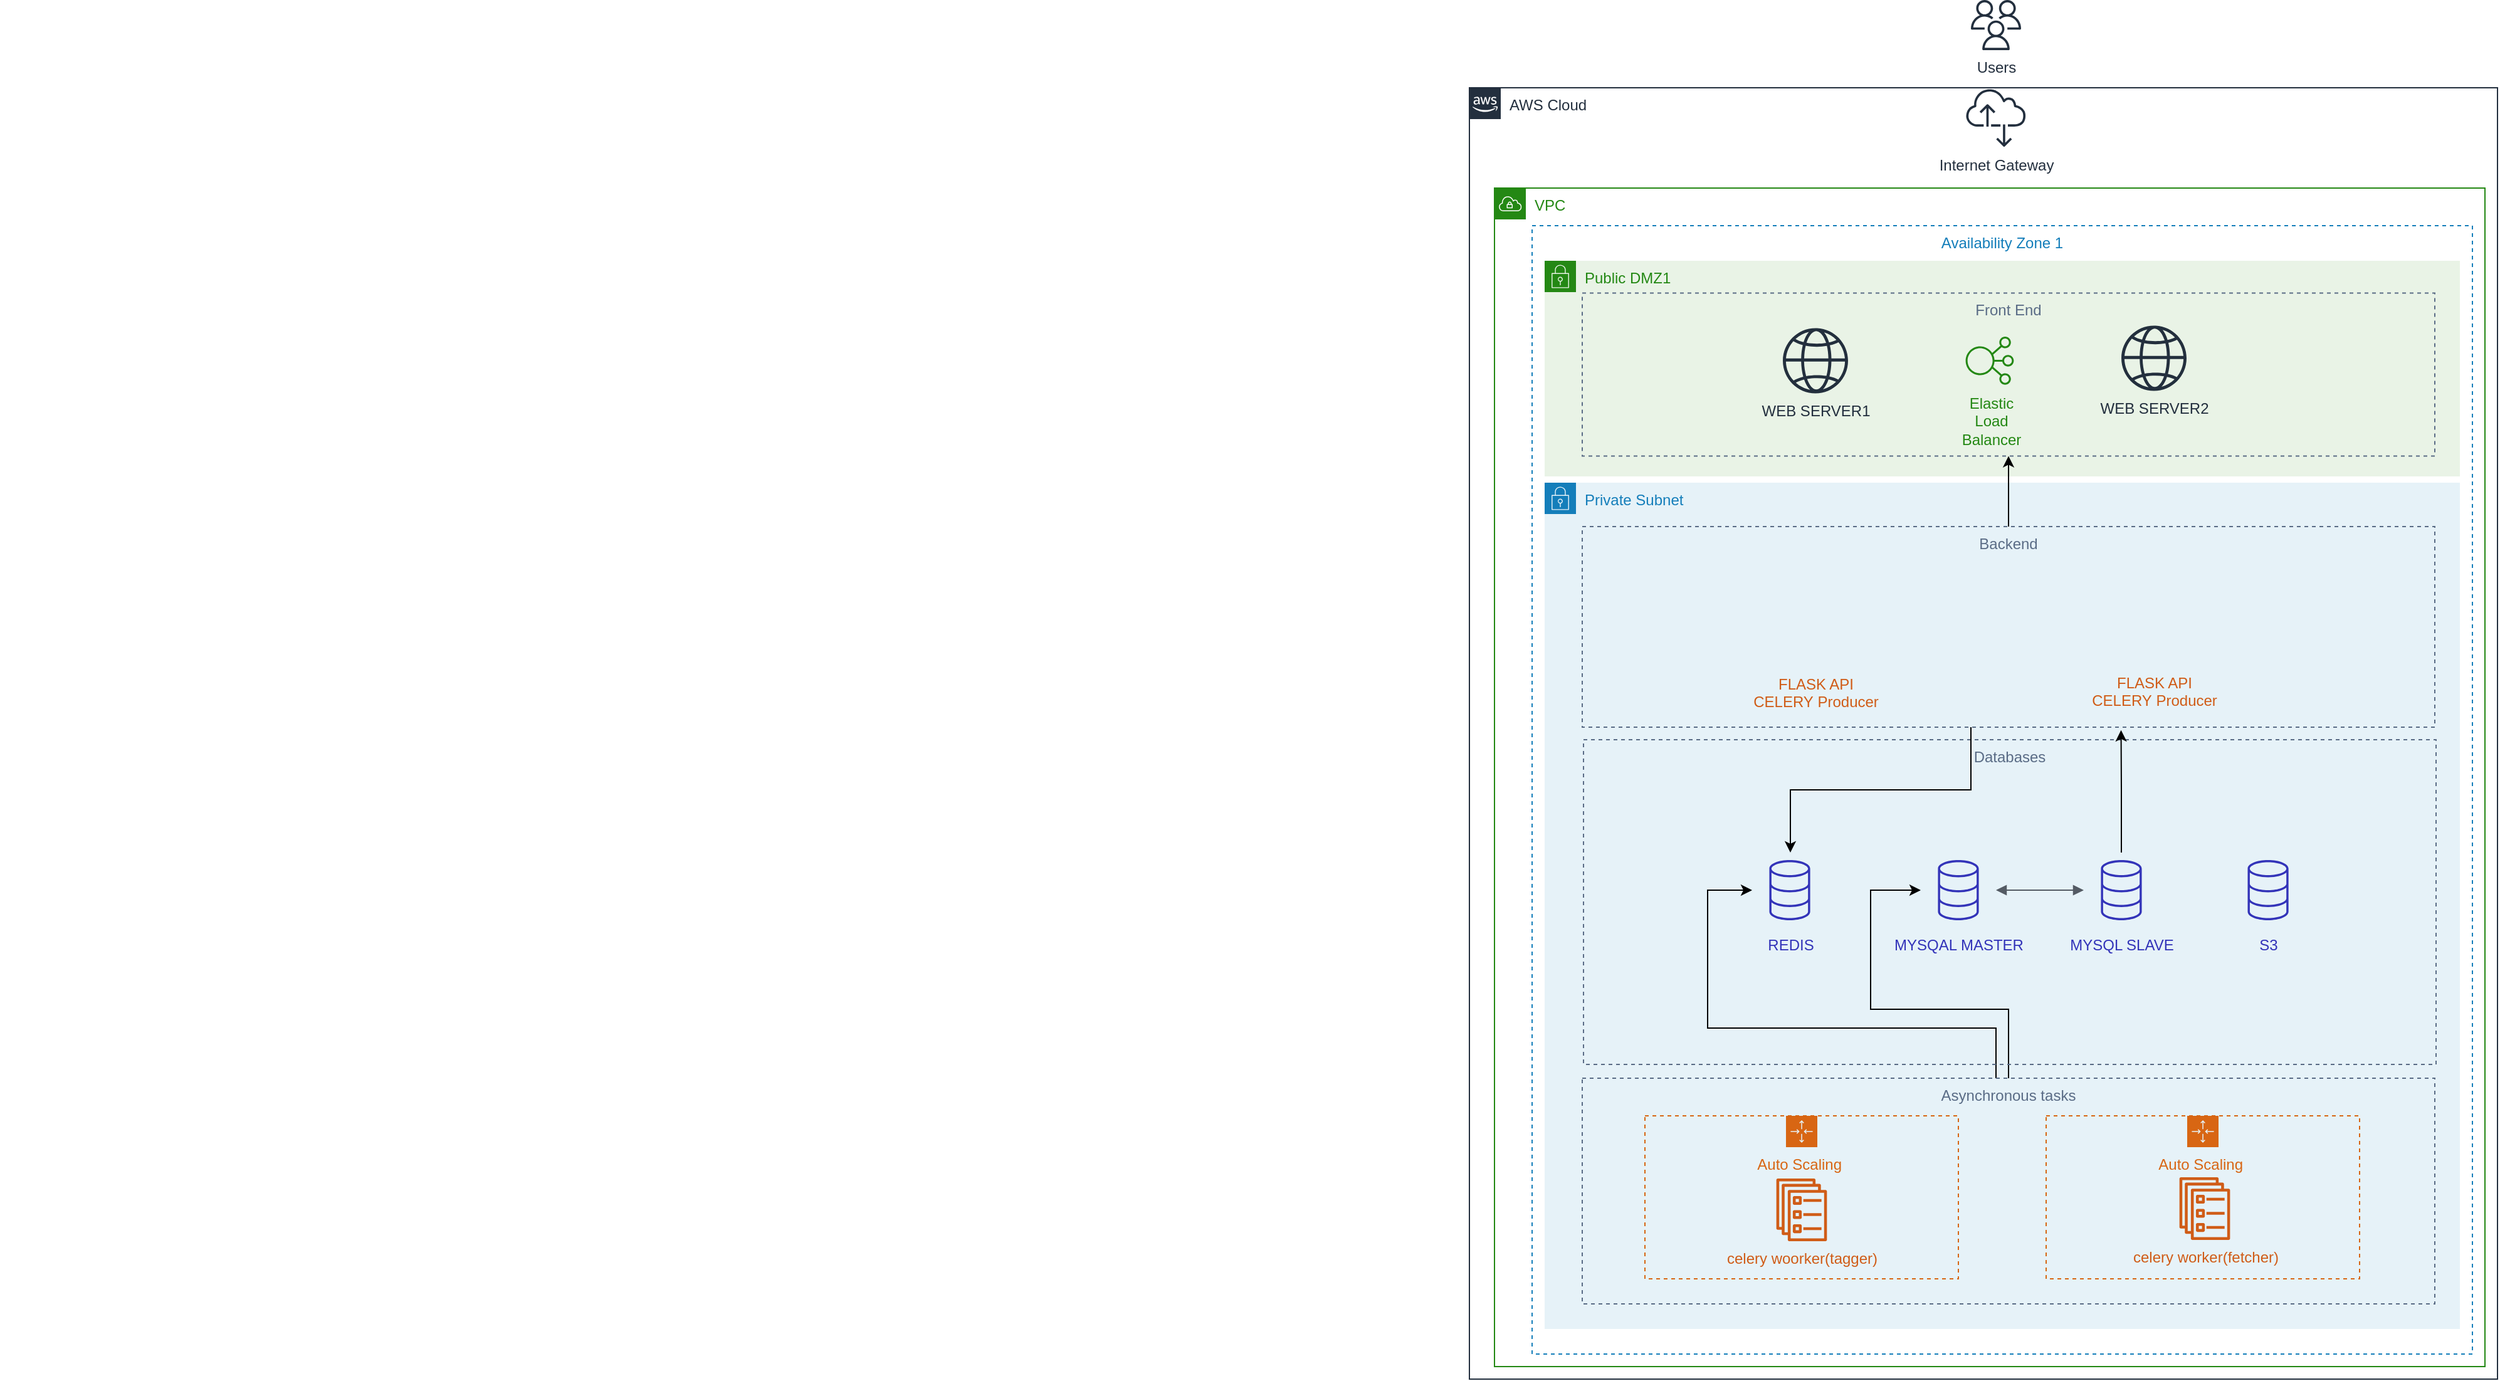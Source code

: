 <mxfile version="27.1.4">
  <diagram id="jrXY4hO8n29qiqvIHeQG" name="Page-1">
    <mxGraphModel dx="4594" dy="2395" grid="1" gridSize="10" guides="1" tooltips="1" connect="1" arrows="1" fold="1" page="0" pageScale="1" pageWidth="827" pageHeight="1169" math="0" shadow="0">
      <root>
        <mxCell id="0" />
        <mxCell id="1" parent="0" />
        <mxCell id="5G6M97Ru5O6IGqaMy1Rf-22" value="AWS Cloud" style="points=[[0,0],[0.25,0],[0.5,0],[0.75,0],[1,0],[1,0.25],[1,0.5],[1,0.75],[1,1],[0.75,1],[0.5,1],[0.25,1],[0,1],[0,0.75],[0,0.5],[0,0.25]];outlineConnect=0;gradientColor=none;html=1;whiteSpace=wrap;fontSize=12;fontStyle=0;shape=mxgraph.aws4.group;grIcon=mxgraph.aws4.group_aws_cloud_alt;strokeColor=#232F3E;verticalAlign=top;align=left;spacingLeft=30;fontColor=#232F3E;dashed=0;fillColor=none;" parent="1" vertex="1">
          <mxGeometry x="-1020" y="-800" width="820" height="1030" as="geometry" />
        </mxCell>
        <mxCell id="5G6M97Ru5O6IGqaMy1Rf-23" value="VPC" style="points=[[0,0],[0.25,0],[0.5,0],[0.75,0],[1,0],[1,0.25],[1,0.5],[1,0.75],[1,1],[0.75,1],[0.5,1],[0.25,1],[0,1],[0,0.75],[0,0.5],[0,0.25]];outlineConnect=0;gradientColor=none;html=1;whiteSpace=wrap;fontSize=12;fontStyle=0;shape=mxgraph.aws4.group;grIcon=mxgraph.aws4.group_vpc;strokeColor=#248814;fillColor=none;verticalAlign=top;align=left;spacingLeft=30;dashed=0;fontColor=#248814;" parent="1" vertex="1">
          <mxGeometry x="-1000" y="-720" width="790" height="940" as="geometry" />
        </mxCell>
        <mxCell id="5G6M97Ru5O6IGqaMy1Rf-31" value="Availability Zone 1" style="strokeColor=#147EBA;dashed=1;verticalAlign=top;fontStyle=0;fontColor=#147EBA;" parent="1" vertex="1">
          <mxGeometry x="-970" y="-690" width="750" height="900" as="geometry" />
        </mxCell>
        <mxCell id="5G6M97Ru5O6IGqaMy1Rf-24" value="Public DMZ1" style="points=[[0,0],[0.25,0],[0.5,0],[0.75,0],[1,0],[1,0.25],[1,0.5],[1,0.75],[1,1],[0.75,1],[0.5,1],[0.25,1],[0,1],[0,0.75],[0,0.5],[0,0.25]];outlineConnect=0;gradientColor=none;html=1;whiteSpace=wrap;fontSize=12;fontStyle=0;shape=mxgraph.aws4.group;grIcon=mxgraph.aws4.group_security_group;grStroke=0;strokeColor=#248814;fillColor=#E9F3E6;verticalAlign=top;align=left;spacingLeft=30;fontColor=#248814;dashed=0;" parent="1" vertex="1">
          <mxGeometry x="-960" y="-662" width="730" height="172" as="geometry" />
        </mxCell>
        <mxCell id="5G6M97Ru5O6IGqaMy1Rf-26" value="Private Subnet&amp;nbsp;" style="points=[[0,0],[0.25,0],[0.5,0],[0.75,0],[1,0],[1,0.25],[1,0.5],[1,0.75],[1,1],[0.75,1],[0.5,1],[0.25,1],[0,1],[0,0.75],[0,0.5],[0,0.25]];outlineConnect=0;gradientColor=none;html=1;whiteSpace=wrap;fontSize=12;fontStyle=0;shape=mxgraph.aws4.group;grIcon=mxgraph.aws4.group_security_group;grStroke=0;strokeColor=#147EBA;fillColor=#E6F2F8;verticalAlign=top;align=left;spacingLeft=30;fontColor=#147EBA;dashed=0;" parent="1" vertex="1">
          <mxGeometry x="-960" y="-485" width="730" height="675" as="geometry" />
        </mxCell>
        <mxCell id="5G6M97Ru5O6IGqaMy1Rf-28" value="Auto Scaling&amp;nbsp;" style="points=[[0,0],[0.25,0],[0.5,0],[0.75,0],[1,0],[1,0.25],[1,0.5],[1,0.75],[1,1],[0.75,1],[0.5,1],[0.25,1],[0,1],[0,0.75],[0,0.5],[0,0.25]];outlineConnect=0;gradientColor=none;html=1;whiteSpace=wrap;fontSize=12;fontStyle=0;shape=mxgraph.aws4.groupCenter;grIcon=mxgraph.aws4.group_auto_scaling_group;grStroke=1;strokeColor=#D86613;fillColor=none;verticalAlign=top;align=center;fontColor=#D86613;dashed=1;spacingTop=25;" parent="1" vertex="1">
          <mxGeometry x="-880" y="20" width="250" height="130" as="geometry" />
        </mxCell>
        <mxCell id="5G6M97Ru5O6IGqaMy1Rf-30" value="Elastic&lt;br&gt;Load&lt;br&gt;Balancer" style="outlineConnect=0;strokeColor=#248814;dashed=0;verticalLabelPosition=bottom;verticalAlign=middle;align=center;html=1;fontSize=12;fontStyle=0;aspect=fixed;shape=mxgraph.aws4.resourceIcon;resIcon=mxgraph.aws4.elastic_load_balancing;fillColor=none;spacingLeft=2;fontColor=#248814;textDirection=ltr;" parent="1" vertex="1">
          <mxGeometry x="-629" y="-606.29" width="48" height="48" as="geometry" />
        </mxCell>
        <mxCell id="5G6M97Ru5O6IGqaMy1Rf-34" value="celery worker(fetcher)" style="outlineConnect=0;gradientColor=none;fillColor=#D05C17;strokeColor=none;dashed=0;verticalLabelPosition=bottom;verticalAlign=top;align=center;html=1;fontSize=12;fontStyle=0;aspect=fixed;pointerEvents=1;shape=mxgraph.aws4.ecs_service;fontColor=#D05C17;" parent="1" vertex="1">
          <mxGeometry x="-454" y="69" width="41.03" height="50" as="geometry" />
        </mxCell>
        <mxCell id="5G6M97Ru5O6IGqaMy1Rf-35" value="celery woorker(tagger)" style="outlineConnect=0;gradientColor=none;fillColor=#D05C17;strokeColor=none;dashed=0;verticalLabelPosition=bottom;verticalAlign=top;align=center;html=1;fontSize=12;fontStyle=0;aspect=fixed;pointerEvents=1;shape=mxgraph.aws4.ecs_service;fontColor=#D05C17;" parent="1" vertex="1">
          <mxGeometry x="-775.52" y="70" width="41.03" height="50" as="geometry" />
        </mxCell>
        <mxCell id="5G6M97Ru5O6IGqaMy1Rf-36" value="Internet Gateway" style="outlineConnect=0;fontColor=#232F3E;gradientColor=none;fillColor=#232F3E;strokeColor=none;dashed=0;verticalLabelPosition=bottom;verticalAlign=top;align=center;html=1;fontSize=12;fontStyle=0;aspect=fixed;pointerEvents=1;shape=mxgraph.aws4.internet_alt2;" parent="1" vertex="1">
          <mxGeometry x="-624" y="-800" width="48" height="48" as="geometry" />
        </mxCell>
        <mxCell id="5G6M97Ru5O6IGqaMy1Rf-37" value="Users" style="outlineConnect=0;fontColor=#232F3E;gradientColor=none;fillColor=#232F3E;strokeColor=none;dashed=0;verticalLabelPosition=bottom;verticalAlign=top;align=center;html=1;fontSize=12;fontStyle=0;aspect=fixed;pointerEvents=1;shape=mxgraph.aws4.users;" parent="1" vertex="1">
          <mxGeometry x="-620" y="-870" width="40" height="40" as="geometry" />
        </mxCell>
        <mxCell id="5G6M97Ru5O6IGqaMy1Rf-52" value="MYSQAL MASTER" style="outlineConnect=0;gradientColor=none;dashed=0;verticalLabelPosition=bottom;verticalAlign=top;align=center;html=1;fontSize=12;fontStyle=0;aspect=fixed;shape=mxgraph.aws4.resourceIcon;resIcon=mxgraph.aws4.database;fillColor=none;strokeColor=#3334B9;fontColor=#3334B9;" parent="1" vertex="1">
          <mxGeometry x="-660" y="-190" width="60" height="60" as="geometry" />
        </mxCell>
        <mxCell id="5G6M97Ru5O6IGqaMy1Rf-55" value="MYSQL SLAVE" style="outlineConnect=0;gradientColor=none;dashed=0;verticalLabelPosition=bottom;verticalAlign=top;align=center;html=1;fontSize=12;fontStyle=0;aspect=fixed;shape=mxgraph.aws4.resourceIcon;resIcon=mxgraph.aws4.database;fillColor=none;strokeColor=#3334B9;fontColor=#3334B9;" parent="1" vertex="1">
          <mxGeometry x="-530" y="-190" width="60" height="60" as="geometry" />
        </mxCell>
        <mxCell id="K6sfdhCdQLbEuAQpwcir-16" style="edgeStyle=orthogonalEdgeStyle;rounded=0;orthogonalLoop=1;jettySize=auto;html=1;" edge="1" parent="1" source="5G6M97Ru5O6IGqaMy1Rf-33" target="5G6M97Ru5O6IGqaMy1Rf-52">
          <mxGeometry relative="1" as="geometry">
            <Array as="points">
              <mxPoint x="-590" y="-65" />
              <mxPoint x="-700" y="-65" />
              <mxPoint x="-700" y="-160" />
            </Array>
          </mxGeometry>
        </mxCell>
        <mxCell id="K6sfdhCdQLbEuAQpwcir-21" style="edgeStyle=orthogonalEdgeStyle;rounded=0;orthogonalLoop=1;jettySize=auto;html=1;" edge="1" parent="1" source="5G6M97Ru5O6IGqaMy1Rf-33" target="K6sfdhCdQLbEuAQpwcir-1">
          <mxGeometry relative="1" as="geometry">
            <Array as="points">
              <mxPoint x="-600" y="-50" />
              <mxPoint x="-830" y="-50" />
              <mxPoint x="-830" y="-160" />
            </Array>
          </mxGeometry>
        </mxCell>
        <mxCell id="5G6M97Ru5O6IGqaMy1Rf-33" value="Asynchronous tasks" style="fillColor=none;strokeColor=#5A6C86;dashed=1;verticalAlign=top;fontStyle=0;fontColor=#5A6C86;" parent="1" vertex="1">
          <mxGeometry x="-930" y="-10" width="680" height="180" as="geometry" />
        </mxCell>
        <mxCell id="5G6M97Ru5O6IGqaMy1Rf-29" value="Auto Scaling&amp;nbsp;" style="points=[[0,0],[0.25,0],[0.5,0],[0.75,0],[1,0],[1,0.25],[1,0.5],[1,0.75],[1,1],[0.75,1],[0.5,1],[0.25,1],[0,1],[0,0.75],[0,0.5],[0,0.25]];outlineConnect=0;gradientColor=none;html=1;whiteSpace=wrap;fontSize=12;fontStyle=0;shape=mxgraph.aws4.groupCenter;grIcon=mxgraph.aws4.group_auto_scaling_group;grStroke=1;strokeColor=#D86613;fillColor=none;verticalAlign=top;align=center;fontColor=#D86613;dashed=1;spacingTop=25;" parent="1" vertex="1">
          <mxGeometry x="-560" y="20" width="250" height="130" as="geometry" />
        </mxCell>
        <mxCell id="5G6M97Ru5O6IGqaMy1Rf-42" value="Databases" style="fillColor=none;strokeColor=#5A6C86;dashed=1;verticalAlign=top;fontStyle=0;fontColor=#5A6C86;" parent="1" vertex="1">
          <mxGeometry x="-929" y="-280" width="680" height="259" as="geometry" />
        </mxCell>
        <mxCell id="K6sfdhCdQLbEuAQpwcir-1" value="REDIS" style="outlineConnect=0;gradientColor=none;dashed=0;verticalLabelPosition=bottom;verticalAlign=top;align=center;html=1;fontSize=12;fontStyle=0;aspect=fixed;shape=mxgraph.aws4.resourceIcon;resIcon=mxgraph.aws4.database;fillColor=none;strokeColor=#3334B9;fontColor=#3334B9;" vertex="1" parent="1">
          <mxGeometry x="-794.49" y="-190" width="60" height="60" as="geometry" />
        </mxCell>
        <mxCell id="K6sfdhCdQLbEuAQpwcir-2" value="WEB SERVER2" style="sketch=0;outlineConnect=0;fontColor=#232F3E;gradientColor=none;fillColor=#232F3D;strokeColor=none;dashed=0;verticalLabelPosition=bottom;verticalAlign=top;align=center;html=1;fontSize=12;fontStyle=0;aspect=fixed;pointerEvents=1;shape=mxgraph.aws4.globe;" vertex="1" parent="1">
          <mxGeometry x="-500" y="-610.29" width="52" height="52" as="geometry" />
        </mxCell>
        <mxCell id="K6sfdhCdQLbEuAQpwcir-3" value="S3" style="outlineConnect=0;gradientColor=none;dashed=0;verticalLabelPosition=bottom;verticalAlign=top;align=center;html=1;fontSize=12;fontStyle=0;aspect=fixed;shape=mxgraph.aws4.resourceIcon;resIcon=mxgraph.aws4.database;fillColor=none;strokeColor=#3334B9;fontColor=#3334B9;" vertex="1" parent="1">
          <mxGeometry x="-412.97" y="-190" width="60" height="60" as="geometry" />
        </mxCell>
        <mxCell id="K6sfdhCdQLbEuAQpwcir-4" value="" style="shape=image;html=1;verticalAlign=top;verticalLabelPosition=bottom;labelBackgroundColor=#ffffff;imageAspect=0;aspect=fixed;image=https://cdn0.iconfinder.com/data/icons/social-media-2104/24/social_media_social_media_logo_docker-128.png;dashed=0;pointerEvents=1;align=center;fontFamily=Helvetica;fontSize=12;fontColor=#D05C17;fontStyle=0;fillColor=#D05C17;gradientColor=none;" vertex="1" parent="1">
          <mxGeometry x="-2191.03" y="20" width="80" height="80" as="geometry" />
        </mxCell>
        <mxCell id="K6sfdhCdQLbEuAQpwcir-19" style="edgeStyle=orthogonalEdgeStyle;rounded=0;orthogonalLoop=1;jettySize=auto;html=1;" edge="1" parent="1" source="K6sfdhCdQLbEuAQpwcir-7" target="K6sfdhCdQLbEuAQpwcir-1">
          <mxGeometry relative="1" as="geometry">
            <Array as="points">
              <mxPoint x="-620" y="-240" />
              <mxPoint x="-764" y="-240" />
            </Array>
          </mxGeometry>
        </mxCell>
        <mxCell id="K6sfdhCdQLbEuAQpwcir-24" value="" style="edgeStyle=orthogonalEdgeStyle;rounded=0;orthogonalLoop=1;jettySize=auto;html=1;" edge="1" parent="1" source="K6sfdhCdQLbEuAQpwcir-7" target="K6sfdhCdQLbEuAQpwcir-8">
          <mxGeometry relative="1" as="geometry" />
        </mxCell>
        <mxCell id="K6sfdhCdQLbEuAQpwcir-7" value="Backend" style="fillColor=none;strokeColor=#5A6C86;dashed=1;verticalAlign=top;fontStyle=0;fontColor=#5A6C86;" vertex="1" parent="1">
          <mxGeometry x="-930" y="-450" width="680" height="160" as="geometry" />
        </mxCell>
        <mxCell id="K6sfdhCdQLbEuAQpwcir-8" value="Front End" style="fillColor=none;strokeColor=#5A6C86;dashed=1;verticalAlign=top;fontStyle=0;fontColor=#5A6C86;" vertex="1" parent="1">
          <mxGeometry x="-930" y="-636.29" width="680" height="130" as="geometry" />
        </mxCell>
        <mxCell id="K6sfdhCdQLbEuAQpwcir-9" value="" style="shape=image;html=1;verticalAlign=top;verticalLabelPosition=bottom;labelBackgroundColor=#ffffff;imageAspect=0;aspect=fixed;image=https://cdn0.iconfinder.com/data/icons/social-media-2104/24/social_media_social_media_logo_docker-128.png;dashed=0;pointerEvents=1;align=center;fontFamily=Helvetica;fontSize=12;fontColor=#D05C17;fontStyle=0;fillColor=#D05C17;gradientColor=none;" vertex="1" parent="1">
          <mxGeometry x="-2081.03" y="10" width="80" height="80" as="geometry" />
        </mxCell>
        <mxCell id="K6sfdhCdQLbEuAQpwcir-10" value="FLASK API&lt;div&gt;CELERY&amp;nbsp;Producer&lt;/div&gt;" style="shape=image;html=1;verticalAlign=top;verticalLabelPosition=bottom;labelBackgroundColor=none;imageAspect=0;aspect=fixed;image=https://cdn0.iconfinder.com/data/icons/social-media-2104/24/social_media_social_media_logo_docker-128.png;dashed=0;pointerEvents=1;align=center;fontFamily=Helvetica;fontSize=12;fontColor=#D05C17;fontStyle=0;fillColor=#D05C17;gradientColor=none;" vertex="1" parent="1">
          <mxGeometry x="-784" y="-418" width="80" height="80" as="geometry" />
        </mxCell>
        <mxCell id="K6sfdhCdQLbEuAQpwcir-11" value="WEB SERVER1" style="sketch=0;outlineConnect=0;fontColor=#232F3E;gradientColor=none;fillColor=#232F3D;strokeColor=none;dashed=0;verticalLabelPosition=bottom;verticalAlign=top;align=center;html=1;fontSize=12;fontStyle=0;aspect=fixed;pointerEvents=1;shape=mxgraph.aws4.globe;" vertex="1" parent="1">
          <mxGeometry x="-770" y="-608.29" width="52" height="52" as="geometry" />
        </mxCell>
        <mxCell id="K6sfdhCdQLbEuAQpwcir-12" value="FLASK API&lt;div&gt;CELERY&amp;nbsp;Producer&lt;/div&gt;" style="shape=image;html=1;verticalAlign=top;verticalLabelPosition=bottom;labelBackgroundColor=none;imageAspect=0;aspect=fixed;image=https://cdn0.iconfinder.com/data/icons/social-media-2104/24/social_media_social_media_logo_docker-128.png;dashed=0;pointerEvents=1;align=center;fontFamily=Helvetica;fontSize=12;fontColor=#D05C17;fontStyle=0;fillColor=#D05C17;gradientColor=none;" vertex="1" parent="1">
          <mxGeometry x="-514" y="-419" width="80" height="80" as="geometry" />
        </mxCell>
        <mxCell id="K6sfdhCdQLbEuAQpwcir-17" value="" style="edgeStyle=orthogonalEdgeStyle;html=1;endArrow=block;elbow=vertical;startArrow=block;startFill=1;endFill=1;strokeColor=#545B64;rounded=0;" edge="1" parent="1" source="5G6M97Ru5O6IGqaMy1Rf-52" target="5G6M97Ru5O6IGqaMy1Rf-55">
          <mxGeometry width="100" relative="1" as="geometry">
            <mxPoint x="-740" y="-100" as="sourcePoint" />
            <mxPoint x="-640" y="-100" as="targetPoint" />
          </mxGeometry>
        </mxCell>
        <mxCell id="K6sfdhCdQLbEuAQpwcir-25" style="edgeStyle=orthogonalEdgeStyle;rounded=0;orthogonalLoop=1;jettySize=auto;html=1;entryX=0.632;entryY=1.015;entryDx=0;entryDy=0;entryPerimeter=0;" edge="1" parent="1" source="5G6M97Ru5O6IGqaMy1Rf-55" target="K6sfdhCdQLbEuAQpwcir-7">
          <mxGeometry relative="1" as="geometry" />
        </mxCell>
      </root>
    </mxGraphModel>
  </diagram>
</mxfile>
